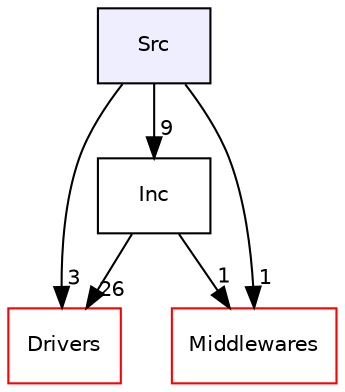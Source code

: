 digraph "Src" {
  compound=true
  node [ fontsize="10", fontname="Helvetica"];
  edge [ labelfontsize="10", labelfontname="Helvetica"];
  dir_413f4e031a85da0d68269c6fd2f76e1c [shape=box, label="Src", style="filled", fillcolor="#eeeeff", pencolor="black", URL="dir_413f4e031a85da0d68269c6fd2f76e1c.html"];
  dir_60925fc218da8ca7908795bf5f624060 [shape=box label="Drivers" fillcolor="white" style="filled" color="red" URL="dir_60925fc218da8ca7908795bf5f624060.html"];
  dir_f93dfce691d792349f1c14ede440e2e6 [shape=box label="Inc" URL="dir_f93dfce691d792349f1c14ede440e2e6.html"];
  dir_18d39804a75e1fcb1deadc3198692f5c [shape=box label="Middlewares" fillcolor="white" style="filled" color="red" URL="dir_18d39804a75e1fcb1deadc3198692f5c.html"];
  dir_f93dfce691d792349f1c14ede440e2e6->dir_60925fc218da8ca7908795bf5f624060 [headlabel="26", labeldistance=1.5 headhref="dir_000011_000000.html"];
  dir_f93dfce691d792349f1c14ede440e2e6->dir_18d39804a75e1fcb1deadc3198692f5c [headlabel="1", labeldistance=1.5 headhref="dir_000011_000012.html"];
  dir_413f4e031a85da0d68269c6fd2f76e1c->dir_60925fc218da8ca7908795bf5f624060 [headlabel="3", labeldistance=1.5 headhref="dir_000026_000000.html"];
  dir_413f4e031a85da0d68269c6fd2f76e1c->dir_f93dfce691d792349f1c14ede440e2e6 [headlabel="9", labeldistance=1.5 headhref="dir_000026_000011.html"];
  dir_413f4e031a85da0d68269c6fd2f76e1c->dir_18d39804a75e1fcb1deadc3198692f5c [headlabel="1", labeldistance=1.5 headhref="dir_000026_000012.html"];
}
